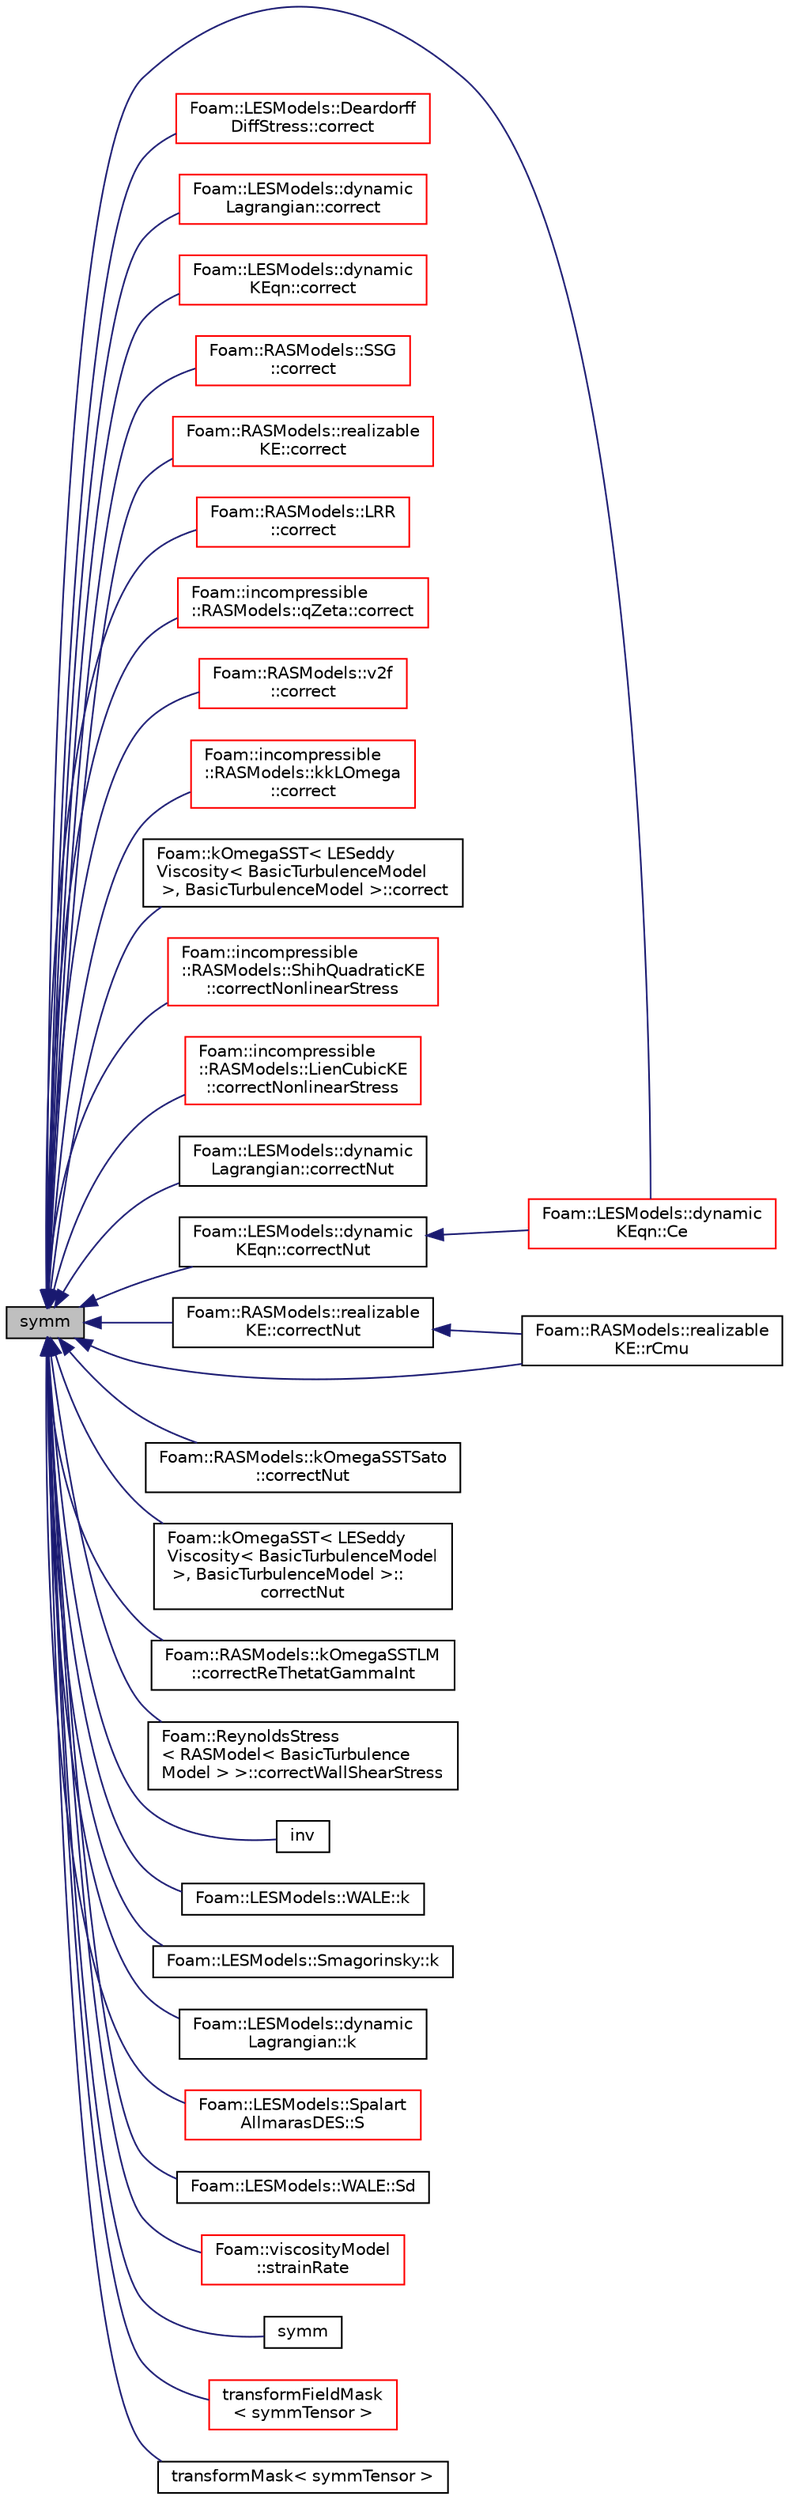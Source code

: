 digraph "symm"
{
  bgcolor="transparent";
  edge [fontname="Helvetica",fontsize="10",labelfontname="Helvetica",labelfontsize="10"];
  node [fontname="Helvetica",fontsize="10",shape=record];
  rankdir="LR";
  Node44629 [label="symm",height=0.2,width=0.4,color="black", fillcolor="grey75", style="filled", fontcolor="black"];
  Node44629 -> Node44630 [dir="back",color="midnightblue",fontsize="10",style="solid",fontname="Helvetica"];
  Node44630 [label="Foam::LESModels::dynamic\lKEqn::Ce",height=0.2,width=0.4,color="red",URL="$a32209.html#a0d0dafdfec9fdd7dfd147825547b8c86"];
  Node44629 -> Node44632 [dir="back",color="midnightblue",fontsize="10",style="solid",fontname="Helvetica"];
  Node44632 [label="Foam::LESModels::Deardorff\lDiffStress::correct",height=0.2,width=0.4,color="red",URL="$a32205.html#a3ae44b28050c3aa494c1d8e18cf618c1",tooltip="Correct sub-grid stress, eddy-Viscosity and related properties. "];
  Node44629 -> Node44634 [dir="back",color="midnightblue",fontsize="10",style="solid",fontname="Helvetica"];
  Node44634 [label="Foam::LESModels::dynamic\lLagrangian::correct",height=0.2,width=0.4,color="red",URL="$a32213.html#a3ae44b28050c3aa494c1d8e18cf618c1",tooltip="Correct Eddy-Viscosity and related properties. "];
  Node44629 -> Node44636 [dir="back",color="midnightblue",fontsize="10",style="solid",fontname="Helvetica"];
  Node44636 [label="Foam::LESModels::dynamic\lKEqn::correct",height=0.2,width=0.4,color="red",URL="$a32209.html#a3ae44b28050c3aa494c1d8e18cf618c1",tooltip="Correct Eddy-Viscosity and related properties. "];
  Node44629 -> Node44638 [dir="back",color="midnightblue",fontsize="10",style="solid",fontname="Helvetica"];
  Node44638 [label="Foam::RASModels::SSG\l::correct",height=0.2,width=0.4,color="red",URL="$a32377.html#a3ae44b28050c3aa494c1d8e18cf618c1",tooltip="Solve the turbulence equations and correct eddy-Viscosity and. "];
  Node44629 -> Node44640 [dir="back",color="midnightblue",fontsize="10",style="solid",fontname="Helvetica"];
  Node44640 [label="Foam::RASModels::realizable\lKE::correct",height=0.2,width=0.4,color="red",URL="$a32365.html#a3ae44b28050c3aa494c1d8e18cf618c1",tooltip="Solve the turbulence equations and correct the turbulence viscosity. "];
  Node44629 -> Node44642 [dir="back",color="midnightblue",fontsize="10",style="solid",fontname="Helvetica"];
  Node44642 [label="Foam::RASModels::LRR\l::correct",height=0.2,width=0.4,color="red",URL="$a32357.html#a3ae44b28050c3aa494c1d8e18cf618c1",tooltip="Solve the turbulence equations and correct eddy-Viscosity and. "];
  Node44629 -> Node44644 [dir="back",color="midnightblue",fontsize="10",style="solid",fontname="Helvetica"];
  Node44644 [label="Foam::incompressible\l::RASModels::qZeta::correct",height=0.2,width=0.4,color="red",URL="$a32073.html#a3ae44b28050c3aa494c1d8e18cf618c1",tooltip="Solve the turbulence equations and correct the turbulence viscosity. "];
  Node44629 -> Node44646 [dir="back",color="midnightblue",fontsize="10",style="solid",fontname="Helvetica"];
  Node44646 [label="Foam::RASModels::v2f\l::correct",height=0.2,width=0.4,color="red",URL="$a32381.html#a3ae44b28050c3aa494c1d8e18cf618c1",tooltip="Solve the turbulence equations and correct the turbulence viscosity. "];
  Node44629 -> Node44648 [dir="back",color="midnightblue",fontsize="10",style="solid",fontname="Helvetica"];
  Node44648 [label="Foam::incompressible\l::RASModels::kkLOmega\l::correct",height=0.2,width=0.4,color="red",URL="$a32057.html#a3ae44b28050c3aa494c1d8e18cf618c1",tooltip="Solve the turbulence equations and correct the turbulence viscosity. "];
  Node44629 -> Node44650 [dir="back",color="midnightblue",fontsize="10",style="solid",fontname="Helvetica"];
  Node44650 [label="Foam::kOmegaSST\< LESeddy\lViscosity\< BasicTurbulenceModel\l \>, BasicTurbulenceModel \>::correct",height=0.2,width=0.4,color="black",URL="$a32117.html#a3ae44b28050c3aa494c1d8e18cf618c1",tooltip="Solve the turbulence equations and correct the turbulence viscosity. "];
  Node44629 -> Node44651 [dir="back",color="midnightblue",fontsize="10",style="solid",fontname="Helvetica"];
  Node44651 [label="Foam::incompressible\l::RASModels::ShihQuadraticKE\l::correctNonlinearStress",height=0.2,width=0.4,color="red",URL="$a32077.html#aaeceed08f8e5aa404ea620bbed333cf2"];
  Node44629 -> Node44655 [dir="back",color="midnightblue",fontsize="10",style="solid",fontname="Helvetica"];
  Node44655 [label="Foam::incompressible\l::RASModels::LienCubicKE\l::correctNonlinearStress",height=0.2,width=0.4,color="red",URL="$a32065.html#aaeceed08f8e5aa404ea620bbed333cf2"];
  Node44629 -> Node44659 [dir="back",color="midnightblue",fontsize="10",style="solid",fontname="Helvetica"];
  Node44659 [label="Foam::LESModels::dynamic\lLagrangian::correctNut",height=0.2,width=0.4,color="black",URL="$a32213.html#a49501d539a9eb81be373db98c31bc2b0",tooltip="Update sub-grid eddy-viscosity. "];
  Node44629 -> Node44660 [dir="back",color="midnightblue",fontsize="10",style="solid",fontname="Helvetica"];
  Node44660 [label="Foam::RASModels::realizable\lKE::correctNut",height=0.2,width=0.4,color="black",URL="$a32365.html#aaffe89433f18f1ee4137486e19219448"];
  Node44660 -> Node44661 [dir="back",color="midnightblue",fontsize="10",style="solid",fontname="Helvetica"];
  Node44661 [label="Foam::RASModels::realizable\lKE::rCmu",height=0.2,width=0.4,color="black",URL="$a32365.html#a1068a692df4f337ad061061d4c6b380d"];
  Node44629 -> Node44662 [dir="back",color="midnightblue",fontsize="10",style="solid",fontname="Helvetica"];
  Node44662 [label="Foam::LESModels::dynamic\lKEqn::correctNut",height=0.2,width=0.4,color="black",URL="$a32209.html#aaffe89433f18f1ee4137486e19219448"];
  Node44662 -> Node44630 [dir="back",color="midnightblue",fontsize="10",style="solid",fontname="Helvetica"];
  Node44629 -> Node44663 [dir="back",color="midnightblue",fontsize="10",style="solid",fontname="Helvetica"];
  Node44663 [label="Foam::RASModels::kOmegaSSTSato\l::correctNut",height=0.2,width=0.4,color="black",URL="$a32101.html#aaffe89433f18f1ee4137486e19219448"];
  Node44629 -> Node44664 [dir="back",color="midnightblue",fontsize="10",style="solid",fontname="Helvetica"];
  Node44664 [label="Foam::kOmegaSST\< LESeddy\lViscosity\< BasicTurbulenceModel\l \>, BasicTurbulenceModel \>::\lcorrectNut",height=0.2,width=0.4,color="black",URL="$a32117.html#aaffe89433f18f1ee4137486e19219448"];
  Node44629 -> Node44665 [dir="back",color="midnightblue",fontsize="10",style="solid",fontname="Helvetica"];
  Node44665 [label="Foam::RASModels::kOmegaSSTLM\l::correctReThetatGammaInt",height=0.2,width=0.4,color="black",URL="$a32345.html#a5ed23487ae367b4b7cc373392b3d0455",tooltip="Solve the turbulence equations and correct the turbulence viscosity. "];
  Node44629 -> Node44666 [dir="back",color="midnightblue",fontsize="10",style="solid",fontname="Helvetica"];
  Node44666 [label="Foam::ReynoldsStress\l\< RASModel\< BasicTurbulence\lModel \> \>::correctWallShearStress",height=0.2,width=0.4,color="black",URL="$a32389.html#afb17b2a36f345e6a80b68ae873a0f061"];
  Node44629 -> Node44667 [dir="back",color="midnightblue",fontsize="10",style="solid",fontname="Helvetica"];
  Node44667 [label="inv",height=0.2,width=0.4,color="black",URL="$a21851.html#a88f70292e03fe77c368baf93efec8982"];
  Node44629 -> Node44668 [dir="back",color="midnightblue",fontsize="10",style="solid",fontname="Helvetica"];
  Node44668 [label="Foam::LESModels::WALE::k",height=0.2,width=0.4,color="black",URL="$a32297.html#a57bf8f2e6e9bdbfa10d16e243f068e08",tooltip="Return SGS kinetic energy. "];
  Node44629 -> Node44669 [dir="back",color="midnightblue",fontsize="10",style="solid",fontname="Helvetica"];
  Node44669 [label="Foam::LESModels::Smagorinsky::k",height=0.2,width=0.4,color="black",URL="$a32281.html#a5d7bb8627580192641090e97803fd54d",tooltip="Return SGS kinetic energy. "];
  Node44629 -> Node44670 [dir="back",color="midnightblue",fontsize="10",style="solid",fontname="Helvetica"];
  Node44670 [label="Foam::LESModels::dynamic\lLagrangian::k",height=0.2,width=0.4,color="black",URL="$a32213.html#a5aead9bd01f36777d393b50d64346c28",tooltip="Return SGS kinetic energy. "];
  Node44629 -> Node44661 [dir="back",color="midnightblue",fontsize="10",style="solid",fontname="Helvetica"];
  Node44629 -> Node44671 [dir="back",color="midnightblue",fontsize="10",style="solid",fontname="Helvetica"];
  Node44671 [label="Foam::LESModels::Spalart\lAllmarasDES::S",height=0.2,width=0.4,color="red",URL="$a32289.html#aba5140589c6083c3697ced0bdc687aba"];
  Node44629 -> Node44675 [dir="back",color="midnightblue",fontsize="10",style="solid",fontname="Helvetica"];
  Node44675 [label="Foam::LESModels::WALE::Sd",height=0.2,width=0.4,color="black",URL="$a32297.html#a87755bc59df7de5b516c3d047cdd7516",tooltip="Return the deviatoric symmetric part of the square of the given. "];
  Node44629 -> Node44676 [dir="back",color="midnightblue",fontsize="10",style="solid",fontname="Helvetica"];
  Node44676 [label="Foam::viscosityModel\l::strainRate",height=0.2,width=0.4,color="red",URL="$a31877.html#a6dcc9e521e5642db390e2c2947fcc25e",tooltip="Return the strain rate. "];
  Node44629 -> Node44678 [dir="back",color="midnightblue",fontsize="10",style="solid",fontname="Helvetica"];
  Node44678 [label="symm",height=0.2,width=0.4,color="black",URL="$a21851.html#a67314c61ecbac763bb8d76536cdadd75"];
  Node44629 -> Node44679 [dir="back",color="midnightblue",fontsize="10",style="solid",fontname="Helvetica"];
  Node44679 [label="transformFieldMask\l\< symmTensor \>",height=0.2,width=0.4,color="red",URL="$a21851.html#a7884742c6960329a351e831cbe152e04"];
  Node44629 -> Node44682 [dir="back",color="midnightblue",fontsize="10",style="solid",fontname="Helvetica"];
  Node44682 [label="transformMask\< symmTensor \>",height=0.2,width=0.4,color="black",URL="$a21851.html#aa89228d62b2e59332fca9670044a7a55"];
}

